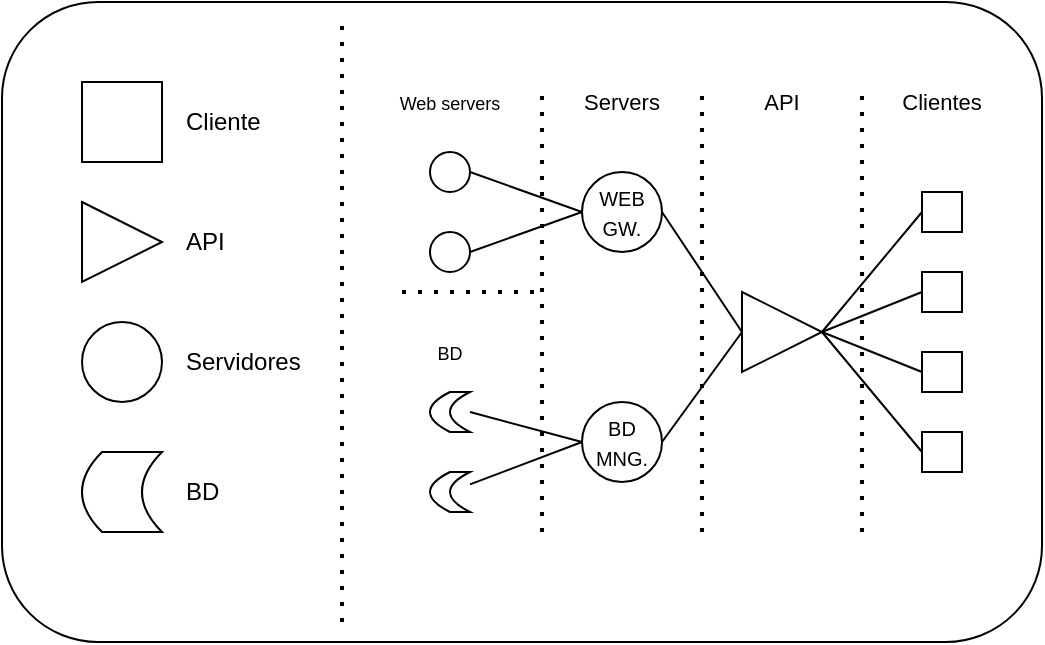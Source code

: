<mxfile version="26.1.3">
  <diagram name="Página-1" id="_zVmaxlCvZ1PrcjXHaYL">
    <mxGraphModel dx="2049" dy="1054" grid="1" gridSize="10" guides="1" tooltips="1" connect="1" arrows="1" fold="1" page="1" pageScale="1" pageWidth="827" pageHeight="1169" math="0" shadow="0">
      <root>
        <mxCell id="0" />
        <mxCell id="1" parent="0" />
        <mxCell id="gnyaPz2LttvXDq0TdOCE-42" value="" style="rounded=1;whiteSpace=wrap;html=1;fontFamily=Helvetica;fontSize=11;fontColor=default;labelBackgroundColor=default;fillColor=none;" vertex="1" parent="1">
          <mxGeometry x="40" y="40" width="520" height="320" as="geometry" />
        </mxCell>
        <mxCell id="gnyaPz2LttvXDq0TdOCE-43" value="" style="whiteSpace=wrap;html=1;aspect=fixed;" vertex="1" parent="1">
          <mxGeometry x="80" y="80" width="40" height="40" as="geometry" />
        </mxCell>
        <mxCell id="gnyaPz2LttvXDq0TdOCE-44" value="" style="triangle;whiteSpace=wrap;html=1;rotation=0;" vertex="1" parent="1">
          <mxGeometry x="80" y="140" width="40" height="40" as="geometry" />
        </mxCell>
        <mxCell id="gnyaPz2LttvXDq0TdOCE-45" value="" style="ellipse;whiteSpace=wrap;html=1;aspect=fixed;" vertex="1" parent="1">
          <mxGeometry x="80" y="200" width="40" height="40" as="geometry" />
        </mxCell>
        <mxCell id="gnyaPz2LttvXDq0TdOCE-46" value="" style="shape=dataStorage;whiteSpace=wrap;html=1;fixedSize=1;size=10;" vertex="1" parent="1">
          <mxGeometry x="80" y="265" width="40" height="40" as="geometry" />
        </mxCell>
        <mxCell id="gnyaPz2LttvXDq0TdOCE-47" value="Cliente" style="text;html=1;align=left;verticalAlign=middle;whiteSpace=wrap;rounded=0;" vertex="1" parent="1">
          <mxGeometry x="130" y="85" width="60" height="30" as="geometry" />
        </mxCell>
        <mxCell id="gnyaPz2LttvXDq0TdOCE-48" value="API" style="text;html=1;align=left;verticalAlign=middle;whiteSpace=wrap;rounded=0;" vertex="1" parent="1">
          <mxGeometry x="130" y="145" width="60" height="30" as="geometry" />
        </mxCell>
        <mxCell id="gnyaPz2LttvXDq0TdOCE-49" value="Servidores" style="text;html=1;align=left;verticalAlign=middle;whiteSpace=wrap;rounded=0;" vertex="1" parent="1">
          <mxGeometry x="130" y="205" width="60" height="30" as="geometry" />
        </mxCell>
        <mxCell id="gnyaPz2LttvXDq0TdOCE-50" value="BD" style="text;html=1;align=left;verticalAlign=middle;whiteSpace=wrap;rounded=0;" vertex="1" parent="1">
          <mxGeometry x="130" y="270" width="60" height="30" as="geometry" />
        </mxCell>
        <mxCell id="gnyaPz2LttvXDq0TdOCE-51" value="&lt;font style=&quot;font-size: 10px;&quot;&gt;WEB&lt;/font&gt;&lt;div&gt;&lt;font style=&quot;font-size: 10px;&quot;&gt;GW.&lt;/font&gt;&lt;/div&gt;" style="ellipse;whiteSpace=wrap;html=1;aspect=fixed;" vertex="1" parent="1">
          <mxGeometry x="330" y="125" width="40" height="40" as="geometry" />
        </mxCell>
        <mxCell id="gnyaPz2LttvXDq0TdOCE-52" style="edgeStyle=none;shape=connector;rounded=0;orthogonalLoop=1;jettySize=auto;html=1;exitX=1;exitY=0.5;exitDx=0;exitDy=0;entryX=0;entryY=0.5;entryDx=0;entryDy=0;strokeColor=default;align=center;verticalAlign=middle;fontFamily=Helvetica;fontSize=11;fontColor=default;labelBackgroundColor=default;startFill=0;endArrow=none;" edge="1" parent="1" source="gnyaPz2LttvXDq0TdOCE-53" target="gnyaPz2LttvXDq0TdOCE-59">
          <mxGeometry relative="1" as="geometry" />
        </mxCell>
        <mxCell id="gnyaPz2LttvXDq0TdOCE-53" value="&lt;font style=&quot;font-size: 10px;&quot;&gt;BD&lt;br&gt;MNG.&lt;/font&gt;" style="ellipse;whiteSpace=wrap;html=1;aspect=fixed;" vertex="1" parent="1">
          <mxGeometry x="330" y="240" width="40" height="40" as="geometry" />
        </mxCell>
        <mxCell id="gnyaPz2LttvXDq0TdOCE-54" style="rounded=0;orthogonalLoop=1;jettySize=auto;html=1;entryX=1;entryY=0.5;entryDx=0;entryDy=0;endArrow=none;startFill=0;exitX=0;exitY=0.5;exitDx=0;exitDy=0;" edge="1" parent="1" source="gnyaPz2LttvXDq0TdOCE-59" target="gnyaPz2LttvXDq0TdOCE-51">
          <mxGeometry relative="1" as="geometry" />
        </mxCell>
        <mxCell id="gnyaPz2LttvXDq0TdOCE-55" style="edgeStyle=none;shape=connector;rounded=0;orthogonalLoop=1;jettySize=auto;html=1;exitX=1;exitY=0.5;exitDx=0;exitDy=0;entryX=0;entryY=0.5;entryDx=0;entryDy=0;strokeColor=default;align=center;verticalAlign=middle;fontFamily=Helvetica;fontSize=11;fontColor=default;labelBackgroundColor=default;startFill=0;endArrow=none;" edge="1" parent="1" source="gnyaPz2LttvXDq0TdOCE-59" target="gnyaPz2LttvXDq0TdOCE-67">
          <mxGeometry relative="1" as="geometry" />
        </mxCell>
        <mxCell id="gnyaPz2LttvXDq0TdOCE-56" style="edgeStyle=none;shape=connector;rounded=0;orthogonalLoop=1;jettySize=auto;html=1;exitX=1;exitY=0.5;exitDx=0;exitDy=0;entryX=0;entryY=0.5;entryDx=0;entryDy=0;strokeColor=default;align=center;verticalAlign=middle;fontFamily=Helvetica;fontSize=11;fontColor=default;labelBackgroundColor=default;startFill=0;endArrow=none;" edge="1" parent="1" source="gnyaPz2LttvXDq0TdOCE-59" target="gnyaPz2LttvXDq0TdOCE-64">
          <mxGeometry relative="1" as="geometry" />
        </mxCell>
        <mxCell id="gnyaPz2LttvXDq0TdOCE-57" style="edgeStyle=none;shape=connector;rounded=0;orthogonalLoop=1;jettySize=auto;html=1;exitX=1;exitY=0.5;exitDx=0;exitDy=0;entryX=0;entryY=0.5;entryDx=0;entryDy=0;strokeColor=default;align=center;verticalAlign=middle;fontFamily=Helvetica;fontSize=11;fontColor=default;labelBackgroundColor=default;startFill=0;endArrow=none;" edge="1" parent="1" source="gnyaPz2LttvXDq0TdOCE-59" target="gnyaPz2LttvXDq0TdOCE-65">
          <mxGeometry relative="1" as="geometry" />
        </mxCell>
        <mxCell id="gnyaPz2LttvXDq0TdOCE-58" style="edgeStyle=none;shape=connector;rounded=0;orthogonalLoop=1;jettySize=auto;html=1;exitX=1;exitY=0.5;exitDx=0;exitDy=0;entryX=0;entryY=0.5;entryDx=0;entryDy=0;strokeColor=default;align=center;verticalAlign=middle;fontFamily=Helvetica;fontSize=11;fontColor=default;labelBackgroundColor=default;startFill=0;endArrow=none;" edge="1" parent="1" source="gnyaPz2LttvXDq0TdOCE-59" target="gnyaPz2LttvXDq0TdOCE-66">
          <mxGeometry relative="1" as="geometry" />
        </mxCell>
        <mxCell id="gnyaPz2LttvXDq0TdOCE-59" value="" style="triangle;whiteSpace=wrap;html=1;rotation=0;" vertex="1" parent="1">
          <mxGeometry x="410" y="185" width="40" height="40" as="geometry" />
        </mxCell>
        <mxCell id="gnyaPz2LttvXDq0TdOCE-60" value="API" style="text;html=1;align=center;verticalAlign=middle;whiteSpace=wrap;rounded=0;fontFamily=Helvetica;fontSize=11;fontColor=default;labelBackgroundColor=default;" vertex="1" parent="1">
          <mxGeometry x="410" y="75" width="40" height="30" as="geometry" />
        </mxCell>
        <mxCell id="gnyaPz2LttvXDq0TdOCE-61" value="Servers" style="text;html=1;align=center;verticalAlign=middle;whiteSpace=wrap;rounded=0;fontFamily=Helvetica;fontSize=11;fontColor=default;labelBackgroundColor=default;" vertex="1" parent="1">
          <mxGeometry x="330" y="75" width="40" height="30" as="geometry" />
        </mxCell>
        <mxCell id="gnyaPz2LttvXDq0TdOCE-62" value="" style="endArrow=none;dashed=1;html=1;dashPattern=1 3;strokeWidth=2;rounded=0;strokeColor=default;align=center;verticalAlign=middle;fontFamily=Helvetica;fontSize=11;fontColor=default;labelBackgroundColor=default;" edge="1" parent="1">
          <mxGeometry width="50" height="50" relative="1" as="geometry">
            <mxPoint x="390" y="305" as="sourcePoint" />
            <mxPoint x="390" y="85" as="targetPoint" />
          </mxGeometry>
        </mxCell>
        <mxCell id="gnyaPz2LttvXDq0TdOCE-63" value="Clientes" style="text;html=1;align=center;verticalAlign=middle;whiteSpace=wrap;rounded=0;fontFamily=Helvetica;fontSize=11;fontColor=default;labelBackgroundColor=default;" vertex="1" parent="1">
          <mxGeometry x="490" y="75" width="40" height="30" as="geometry" />
        </mxCell>
        <mxCell id="gnyaPz2LttvXDq0TdOCE-64" value="" style="whiteSpace=wrap;html=1;aspect=fixed;" vertex="1" parent="1">
          <mxGeometry x="500" y="175" width="20" height="20" as="geometry" />
        </mxCell>
        <mxCell id="gnyaPz2LttvXDq0TdOCE-65" value="" style="whiteSpace=wrap;html=1;aspect=fixed;" vertex="1" parent="1">
          <mxGeometry x="500" y="215" width="20" height="20" as="geometry" />
        </mxCell>
        <mxCell id="gnyaPz2LttvXDq0TdOCE-66" value="" style="whiteSpace=wrap;html=1;aspect=fixed;" vertex="1" parent="1">
          <mxGeometry x="500" y="255" width="20" height="20" as="geometry" />
        </mxCell>
        <mxCell id="gnyaPz2LttvXDq0TdOCE-67" value="" style="whiteSpace=wrap;html=1;aspect=fixed;" vertex="1" parent="1">
          <mxGeometry x="500" y="135" width="20" height="20" as="geometry" />
        </mxCell>
        <mxCell id="gnyaPz2LttvXDq0TdOCE-68" value="" style="endArrow=none;dashed=1;html=1;dashPattern=1 3;strokeWidth=2;rounded=0;strokeColor=default;align=center;verticalAlign=middle;fontFamily=Helvetica;fontSize=11;fontColor=default;labelBackgroundColor=default;" edge="1" parent="1">
          <mxGeometry width="50" height="50" relative="1" as="geometry">
            <mxPoint x="470" y="305" as="sourcePoint" />
            <mxPoint x="470" y="85" as="targetPoint" />
          </mxGeometry>
        </mxCell>
        <mxCell id="gnyaPz2LttvXDq0TdOCE-69" value="" style="endArrow=none;dashed=1;html=1;dashPattern=1 3;strokeWidth=2;rounded=0;strokeColor=default;align=center;verticalAlign=middle;fontFamily=Helvetica;fontSize=11;fontColor=default;labelBackgroundColor=default;" edge="1" parent="1">
          <mxGeometry width="50" height="50" relative="1" as="geometry">
            <mxPoint x="310" y="305" as="sourcePoint" />
            <mxPoint x="310" y="85" as="targetPoint" />
          </mxGeometry>
        </mxCell>
        <mxCell id="gnyaPz2LttvXDq0TdOCE-70" style="edgeStyle=none;shape=connector;rounded=0;orthogonalLoop=1;jettySize=auto;html=1;exitX=1;exitY=0.5;exitDx=0;exitDy=0;strokeColor=default;align=center;verticalAlign=middle;fontFamily=Helvetica;fontSize=11;fontColor=default;labelBackgroundColor=default;startFill=0;endArrow=none;entryX=0;entryY=0.5;entryDx=0;entryDy=0;" edge="1" parent="1" source="gnyaPz2LttvXDq0TdOCE-71" target="gnyaPz2LttvXDq0TdOCE-51">
          <mxGeometry relative="1" as="geometry">
            <mxPoint x="330" y="165" as="targetPoint" />
          </mxGeometry>
        </mxCell>
        <mxCell id="gnyaPz2LttvXDq0TdOCE-71" value="" style="ellipse;whiteSpace=wrap;html=1;aspect=fixed;" vertex="1" parent="1">
          <mxGeometry x="254" y="155" width="20" height="20" as="geometry" />
        </mxCell>
        <mxCell id="gnyaPz2LttvXDq0TdOCE-72" style="edgeStyle=none;shape=connector;rounded=0;orthogonalLoop=1;jettySize=auto;html=1;exitX=1;exitY=0.5;exitDx=0;exitDy=0;entryX=0;entryY=0.5;entryDx=0;entryDy=0;strokeColor=default;align=center;verticalAlign=middle;fontFamily=Helvetica;fontSize=11;fontColor=default;labelBackgroundColor=default;startFill=0;endArrow=none;" edge="1" parent="1" source="gnyaPz2LttvXDq0TdOCE-73" target="gnyaPz2LttvXDq0TdOCE-51">
          <mxGeometry relative="1" as="geometry" />
        </mxCell>
        <mxCell id="gnyaPz2LttvXDq0TdOCE-73" value="" style="ellipse;whiteSpace=wrap;html=1;aspect=fixed;" vertex="1" parent="1">
          <mxGeometry x="254" y="115" width="20" height="20" as="geometry" />
        </mxCell>
        <mxCell id="gnyaPz2LttvXDq0TdOCE-74" style="edgeStyle=none;shape=connector;rounded=0;orthogonalLoop=1;jettySize=auto;html=1;exitX=1;exitY=0.5;exitDx=0;exitDy=0;entryX=0;entryY=0.5;entryDx=0;entryDy=0;strokeColor=default;align=center;verticalAlign=middle;fontFamily=Helvetica;fontSize=11;fontColor=default;labelBackgroundColor=default;startFill=0;endArrow=none;" edge="1" parent="1" source="gnyaPz2LttvXDq0TdOCE-75" target="gnyaPz2LttvXDq0TdOCE-53">
          <mxGeometry relative="1" as="geometry" />
        </mxCell>
        <mxCell id="gnyaPz2LttvXDq0TdOCE-75" value="" style="shape=dataStorage;whiteSpace=wrap;html=1;fixedSize=1;size=10;" vertex="1" parent="1">
          <mxGeometry x="254" y="235" width="20" height="20" as="geometry" />
        </mxCell>
        <mxCell id="gnyaPz2LttvXDq0TdOCE-76" style="edgeStyle=none;shape=connector;rounded=0;orthogonalLoop=1;jettySize=auto;html=1;entryX=0;entryY=0.5;entryDx=0;entryDy=0;strokeColor=default;align=center;verticalAlign=middle;fontFamily=Helvetica;fontSize=11;fontColor=default;labelBackgroundColor=default;startFill=0;endArrow=none;" edge="1" parent="1" source="gnyaPz2LttvXDq0TdOCE-77" target="gnyaPz2LttvXDq0TdOCE-53">
          <mxGeometry relative="1" as="geometry" />
        </mxCell>
        <mxCell id="gnyaPz2LttvXDq0TdOCE-77" value="" style="shape=dataStorage;whiteSpace=wrap;html=1;fixedSize=1;size=10;" vertex="1" parent="1">
          <mxGeometry x="254" y="275" width="20" height="20" as="geometry" />
        </mxCell>
        <mxCell id="gnyaPz2LttvXDq0TdOCE-78" value="&lt;font style=&quot;font-size: 9px;&quot;&gt;Web servers&lt;/font&gt;" style="text;html=1;align=center;verticalAlign=middle;whiteSpace=wrap;rounded=0;fontFamily=Helvetica;fontSize=11;fontColor=default;labelBackgroundColor=default;" vertex="1" parent="1">
          <mxGeometry x="234" y="75" width="60" height="30" as="geometry" />
        </mxCell>
        <mxCell id="gnyaPz2LttvXDq0TdOCE-79" value="" style="endArrow=none;dashed=1;html=1;dashPattern=1 3;strokeWidth=2;rounded=0;strokeColor=default;align=center;verticalAlign=middle;fontFamily=Helvetica;fontSize=11;fontColor=default;labelBackgroundColor=default;" edge="1" parent="1">
          <mxGeometry width="50" height="50" relative="1" as="geometry">
            <mxPoint x="240" y="185" as="sourcePoint" />
            <mxPoint x="310" y="185" as="targetPoint" />
          </mxGeometry>
        </mxCell>
        <mxCell id="gnyaPz2LttvXDq0TdOCE-80" value="" style="endArrow=none;dashed=1;html=1;dashPattern=1 3;strokeWidth=2;rounded=0;strokeColor=default;align=center;verticalAlign=middle;fontFamily=Helvetica;fontSize=11;fontColor=default;labelBackgroundColor=default;" edge="1" parent="1">
          <mxGeometry width="50" height="50" relative="1" as="geometry">
            <mxPoint x="210" y="350" as="sourcePoint" />
            <mxPoint x="210" y="50" as="targetPoint" />
          </mxGeometry>
        </mxCell>
        <mxCell id="gnyaPz2LttvXDq0TdOCE-81" value="&lt;font style=&quot;font-size: 9px;&quot;&gt;BD&lt;/font&gt;" style="text;html=1;align=center;verticalAlign=middle;whiteSpace=wrap;rounded=0;fontFamily=Helvetica;fontSize=11;fontColor=default;labelBackgroundColor=default;" vertex="1" parent="1">
          <mxGeometry x="234" y="200" width="60" height="30" as="geometry" />
        </mxCell>
      </root>
    </mxGraphModel>
  </diagram>
</mxfile>
